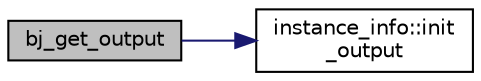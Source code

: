 digraph "bj_get_output"
{
 // INTERACTIVE_SVG=YES
  edge [fontname="Helvetica",fontsize="10",labelfontname="Helvetica",labelfontsize="10"];
  node [fontname="Helvetica",fontsize="10",shape=record];
  rankdir="LR";
  Node1 [label="bj_get_output",height=0.2,width=0.4,color="black", fillcolor="grey75", style="filled", fontcolor="black"];
  Node1 -> Node2 [color="midnightblue",fontsize="10",style="solid",fontname="Helvetica"];
  Node2 [label="instance_info::init\l_output",height=0.2,width=0.4,color="black", fillcolor="white", style="filled",URL="$dc/dd0/classinstance__info.html#ac3abef1483f1c792526dae1b324bc7ee",tooltip="init and output "];
}
